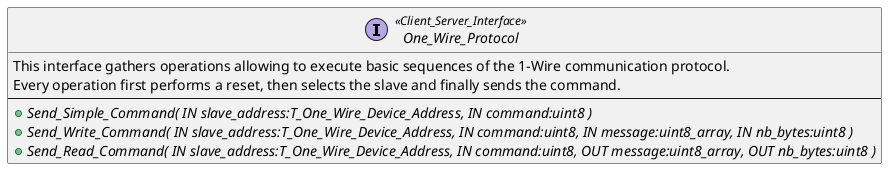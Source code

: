 @startuml

interface One_Wire_Protocol <<Client_Server_Interface>>
{
  This interface gathers operations allowing to execute basic sequences of the 1-Wire communication protocol.
  Every operation first performs a reset, then selects the slave and finally sends the command.
  --
  {abstract} +Send_Simple_Command( IN slave_address:T_One_Wire_Device_Address, IN command:uint8 )
  {abstract} +Send_Write_Command( IN slave_address:T_One_Wire_Device_Address, IN command:uint8, IN message:uint8_array, IN nb_bytes:uint8 )
  {abstract} +Send_Read_Command( IN slave_address:T_One_Wire_Device_Address, IN command:uint8, OUT message:uint8_array, OUT nb_bytes:uint8 )
}

@enduml